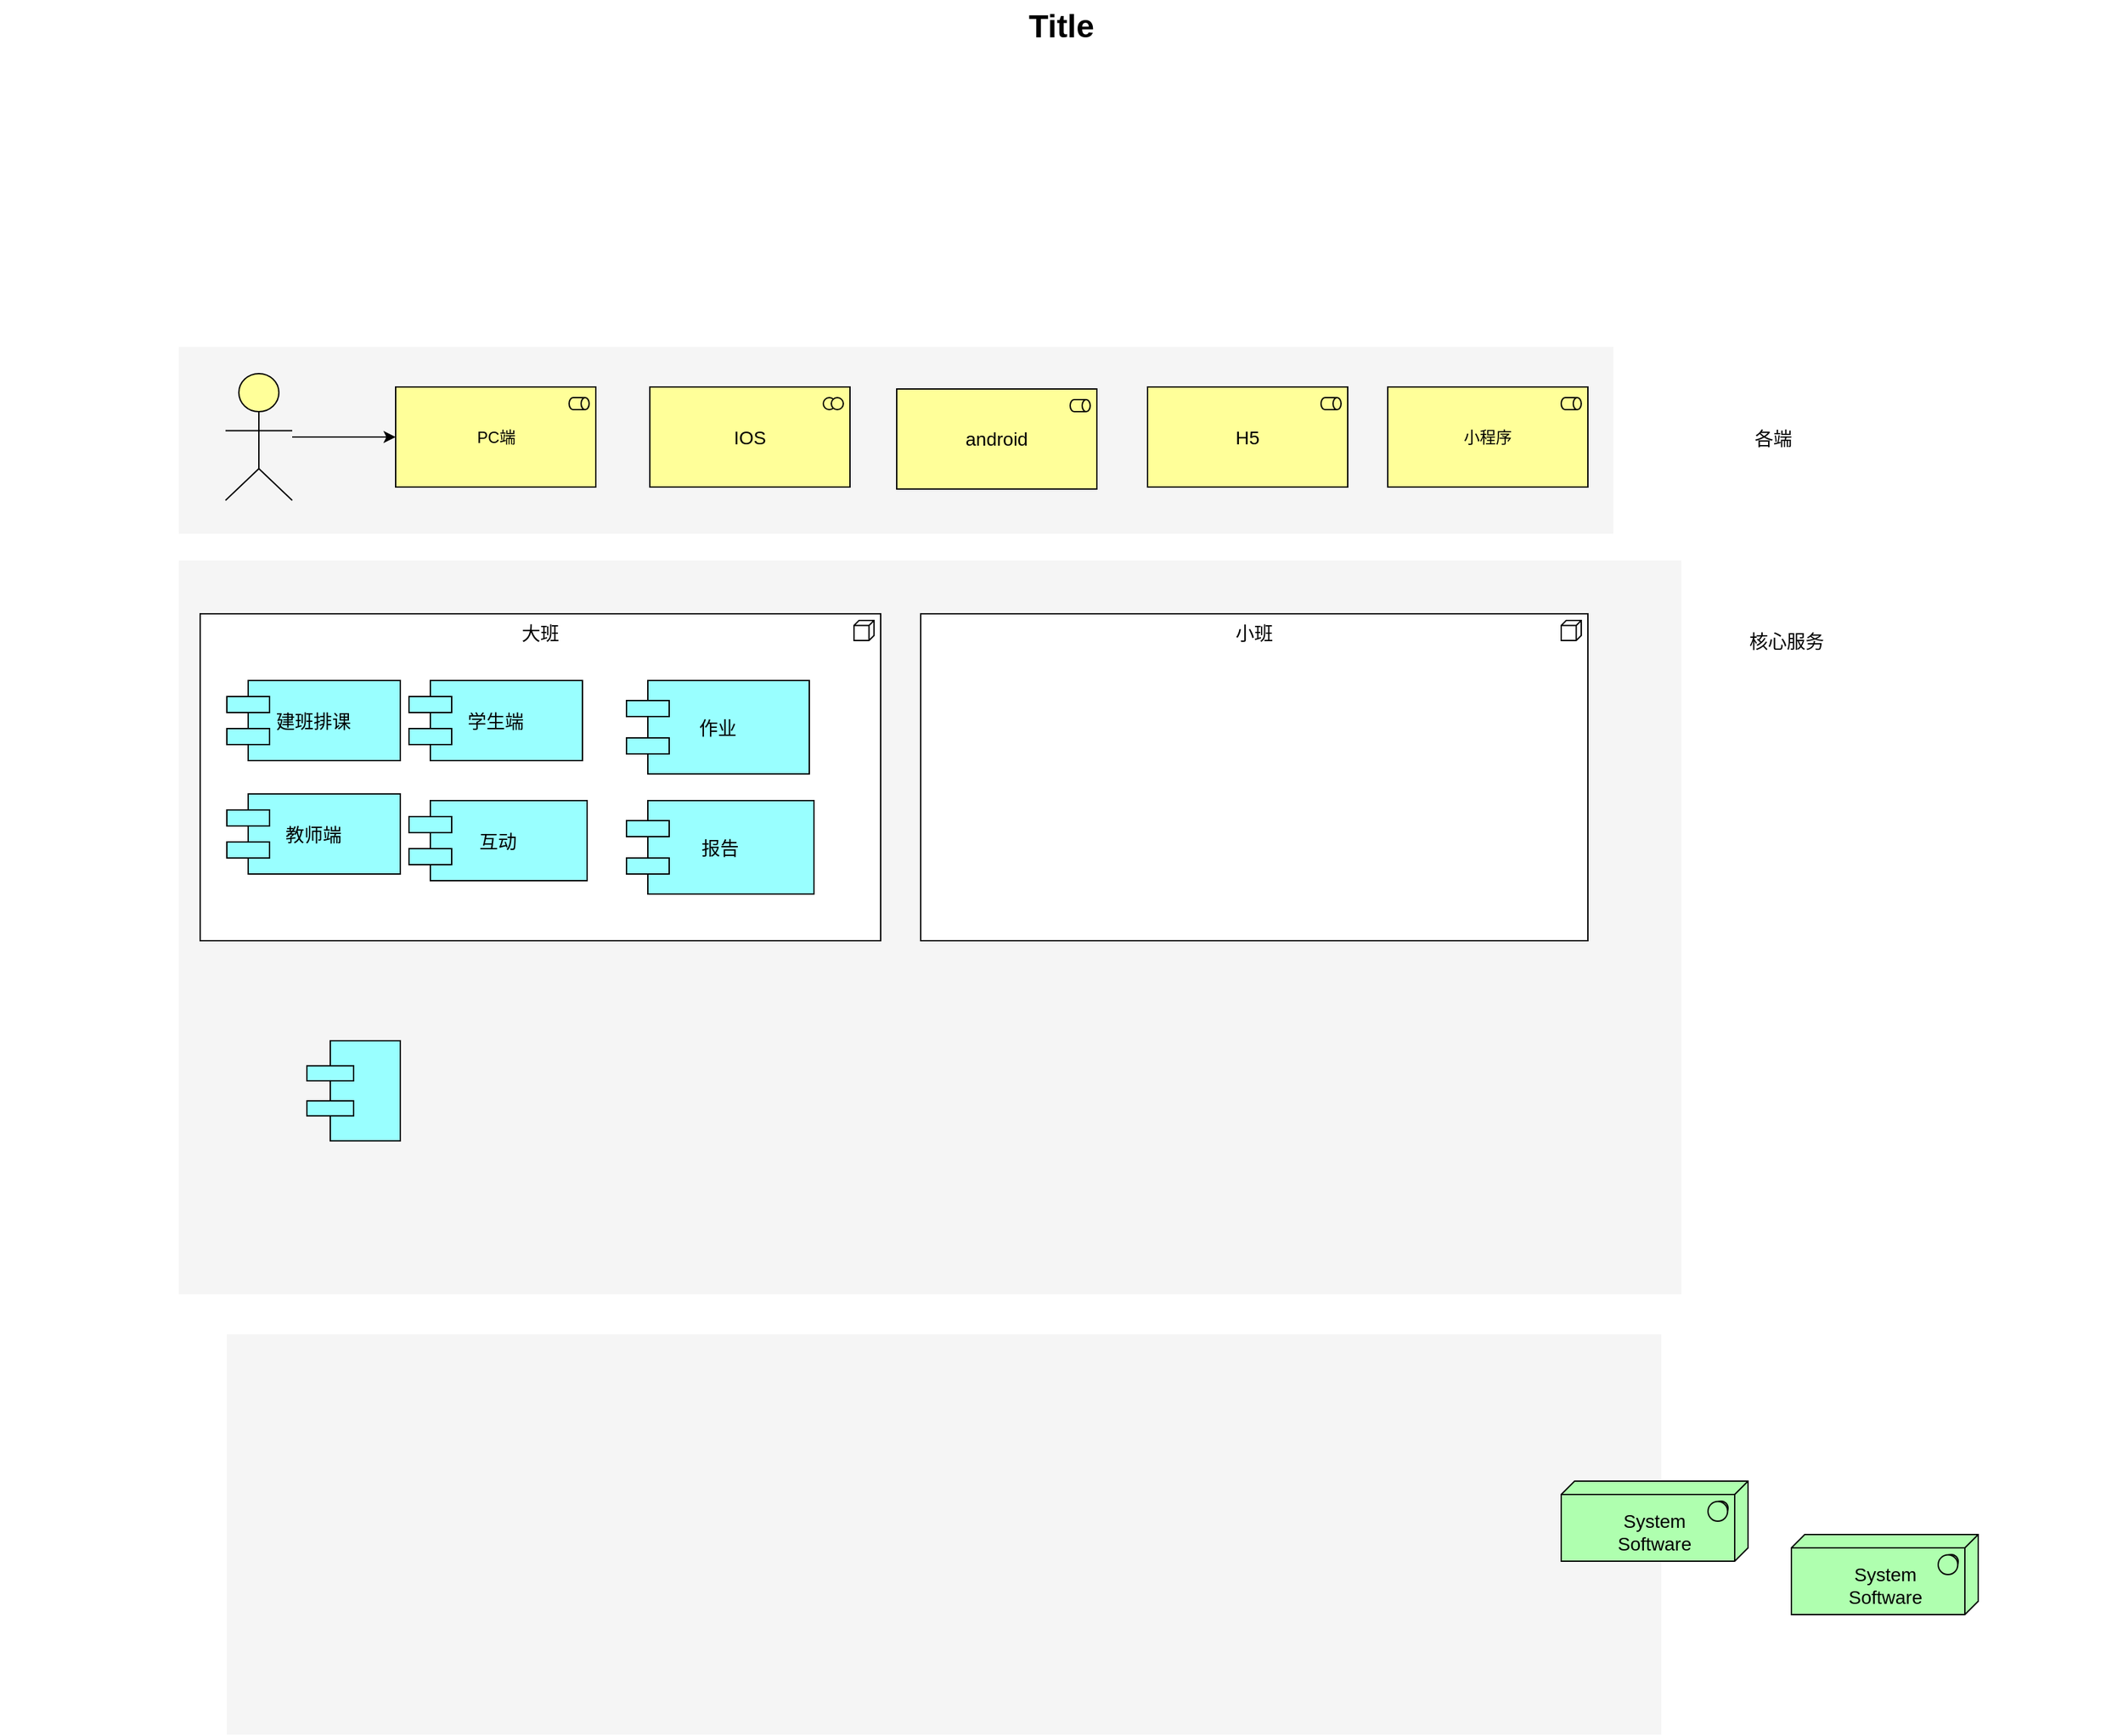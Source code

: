 <mxfile version="13.9.8" type="github">
  <diagram id="6I0OCvxSQrVGMHxT2VVA" name="Page-1">
    <mxGraphModel dx="2066" dy="1129" grid="1" gridSize="10" guides="1" tooltips="1" connect="1" arrows="1" fold="1" page="1" pageScale="1" pageWidth="850" pageHeight="1100" math="0" shadow="0">
      <root>
        <mxCell id="0" />
        <mxCell id="1" parent="0" />
        <mxCell id="dKdSaXE48SgPbhcamS2K-30" value="" style="whiteSpace=wrap;html=1;strokeColor=none;strokeWidth=1;fillColor=#f5f5f5;fontSize=14;" parent="1" vertex="1">
          <mxGeometry x="220" y="1070" width="1075" height="300" as="geometry" />
        </mxCell>
        <mxCell id="dKdSaXE48SgPbhcamS2K-31" value="" style="whiteSpace=wrap;html=1;strokeColor=none;strokeWidth=1;fillColor=#f5f5f5;fontSize=14;" parent="1" vertex="1">
          <mxGeometry x="184" y="490" width="1126" height="550" as="geometry" />
        </mxCell>
        <mxCell id="dKdSaXE48SgPbhcamS2K-32" value="" style="whiteSpace=wrap;html=1;strokeColor=none;strokeWidth=1;fillColor=#f5f5f5;fontSize=14;" parent="1" vertex="1">
          <mxGeometry x="184" y="330" width="1075" height="140" as="geometry" />
        </mxCell>
        <mxCell id="dKdSaXE48SgPbhcamS2K-33" value="大班" style="html=1;whiteSpace=wrap;shape=mxgraph.archimate3.application;appType=node;archiType=square;fontSize=14;verticalAlign=top;" parent="1" vertex="1">
          <mxGeometry x="200" y="530" width="510" height="245" as="geometry" />
        </mxCell>
        <mxCell id="dKdSaXE48SgPbhcamS2K-35" value="&lt;div&gt;&lt;br&gt;&lt;/div&gt;System&lt;div&gt;Software&lt;/div&gt;" style="html=1;whiteSpace=wrap;fillColor=#AFFFAF;shape=mxgraph.archimate3.tech;techType=sysSw;fontSize=14;" parent="1" vertex="1">
          <mxGeometry x="1220" y="1180" width="140" height="60" as="geometry" />
        </mxCell>
        <mxCell id="dKdSaXE48SgPbhcamS2K-37" value="&lt;div&gt;&lt;br&gt;&lt;/div&gt;&lt;div&gt;&lt;span&gt;System&lt;/span&gt;&lt;div&gt;Software&lt;/div&gt;&lt;/div&gt;" style="html=1;whiteSpace=wrap;fillColor=#AFFFAF;shape=mxgraph.archimate3.tech;techType=sysSw;fontSize=14;" parent="1" vertex="1">
          <mxGeometry x="1392.5" y="1220" width="140" height="60" as="geometry" />
        </mxCell>
        <mxCell id="dKdSaXE48SgPbhcamS2K-47" value="建班排课" style="shape=component;align=center;fillColor=#99ffff;gradientColor=none;fontSize=14;" parent="1" vertex="1">
          <mxGeometry x="220" y="580" width="130" height="60" as="geometry" />
        </mxCell>
        <mxCell id="dKdSaXE48SgPbhcamS2K-49" value="教师端" style="shape=component;align=center;fillColor=#99ffff;gradientColor=none;fontSize=14;" parent="1" vertex="1">
          <mxGeometry x="220" y="665" width="130" height="60" as="geometry" />
        </mxCell>
        <mxCell id="dKdSaXE48SgPbhcamS2K-51" value="学生端" style="shape=component;align=center;fillColor=#99ffff;gradientColor=none;fontSize=14;" parent="1" vertex="1">
          <mxGeometry x="356.5" y="580" width="130" height="60" as="geometry" />
        </mxCell>
        <mxCell id="dKdSaXE48SgPbhcamS2K-53" value="互动" style="shape=component;align=center;fillColor=#99ffff;gradientColor=none;fontSize=14;" parent="1" vertex="1">
          <mxGeometry x="356.5" y="670" width="133.5" height="60" as="geometry" />
        </mxCell>
        <mxCell id="dKdSaXE48SgPbhcamS2K-55" value="IOS" style="html=1;whiteSpace=wrap;fillColor=#ffff99;shape=mxgraph.archimate3.application;appType=collab;archiType=square;fontSize=14;" parent="1" vertex="1">
          <mxGeometry x="537" y="360" width="150" height="75" as="geometry" />
        </mxCell>
        <mxCell id="dKdSaXE48SgPbhcamS2K-59" value="核心服务" style="text;html=1;strokeColor=none;fillColor=none;align=center;verticalAlign=middle;whiteSpace=wrap;fontSize=14;" parent="1" vertex="1">
          <mxGeometry x="1269" y="541" width="240" height="20" as="geometry" />
        </mxCell>
        <mxCell id="dKdSaXE48SgPbhcamS2K-60" value="各端" style="text;html=1;strokeColor=none;fillColor=none;align=center;verticalAlign=middle;whiteSpace=wrap;fontSize=14;" parent="1" vertex="1">
          <mxGeometry x="1259" y="389" width="240" height="20" as="geometry" />
        </mxCell>
        <mxCell id="f4PFBQhh6zEkoTRDLZ8k-13" style="edgeStyle=orthogonalEdgeStyle;rounded=0;orthogonalLoop=1;jettySize=auto;html=1;entryX=0;entryY=0.5;entryDx=0;entryDy=0;entryPerimeter=0;" edge="1" parent="1" source="dKdSaXE48SgPbhcamS2K-62" target="f4PFBQhh6zEkoTRDLZ8k-9">
          <mxGeometry relative="1" as="geometry" />
        </mxCell>
        <mxCell id="dKdSaXE48SgPbhcamS2K-62" value="" style="html=1;whiteSpace=wrap;fillColor=#ffff99;shape=mxgraph.archimate3.actor;fontSize=14;" parent="1" vertex="1">
          <mxGeometry x="219" y="350" width="50" height="95" as="geometry" />
        </mxCell>
        <mxCell id="dKdSaXE48SgPbhcamS2K-63" value="Title" style="text;strokeColor=none;fillColor=none;html=1;fontSize=24;fontStyle=1;verticalAlign=middle;align=center;" parent="1" vertex="1">
          <mxGeometry x="50" y="70" width="1590" height="40" as="geometry" />
        </mxCell>
        <mxCell id="f4PFBQhh6zEkoTRDLZ8k-9" value="PC端" style="html=1;outlineConnect=0;whiteSpace=wrap;fillColor=#ffff99;shape=mxgraph.archimate3.application;appType=role;archiType=square;" vertex="1" parent="1">
          <mxGeometry x="346.5" y="360" width="150" height="75" as="geometry" />
        </mxCell>
        <mxCell id="f4PFBQhh6zEkoTRDLZ8k-10" value="&lt;span style=&quot;font-size: 14px&quot;&gt;H5&lt;/span&gt;" style="html=1;outlineConnect=0;whiteSpace=wrap;fillColor=#ffff99;shape=mxgraph.archimate3.application;appType=role;archiType=square;" vertex="1" parent="1">
          <mxGeometry x="910" y="360" width="150" height="75" as="geometry" />
        </mxCell>
        <mxCell id="f4PFBQhh6zEkoTRDLZ8k-11" value="&lt;span style=&quot;font-size: 14px&quot;&gt;android&lt;/span&gt;" style="html=1;outlineConnect=0;whiteSpace=wrap;fillColor=#ffff99;shape=mxgraph.archimate3.application;appType=role;archiType=square;" vertex="1" parent="1">
          <mxGeometry x="722" y="361.5" width="150" height="75" as="geometry" />
        </mxCell>
        <mxCell id="f4PFBQhh6zEkoTRDLZ8k-12" value="小程序" style="html=1;outlineConnect=0;whiteSpace=wrap;fillColor=#ffff99;shape=mxgraph.archimate3.application;appType=role;archiType=square;" vertex="1" parent="1">
          <mxGeometry x="1090" y="360" width="150" height="75" as="geometry" />
        </mxCell>
        <mxCell id="f4PFBQhh6zEkoTRDLZ8k-14" value="小班" style="html=1;whiteSpace=wrap;shape=mxgraph.archimate3.application;appType=node;archiType=square;fontSize=14;verticalAlign=top;" vertex="1" parent="1">
          <mxGeometry x="740" y="530" width="500" height="245" as="geometry" />
        </mxCell>
        <mxCell id="f4PFBQhh6zEkoTRDLZ8k-15" value="作业" style="shape=component;align=center;fillColor=#99ffff;gradientColor=none;fontSize=14;" vertex="1" parent="1">
          <mxGeometry x="519.5" y="580" width="137" height="70" as="geometry" />
        </mxCell>
        <mxCell id="f4PFBQhh6zEkoTRDLZ8k-16" value="报告" style="shape=component;align=center;fillColor=#99ffff;gradientColor=none;fontSize=14;" vertex="1" parent="1">
          <mxGeometry x="519.5" y="670" width="140.5" height="70" as="geometry" />
        </mxCell>
        <mxCell id="f4PFBQhh6zEkoTRDLZ8k-18" value="" style="html=1;outlineConnect=0;whiteSpace=wrap;fillColor=#99ffff;shape=mxgraph.archimate3.component;" vertex="1" parent="1">
          <mxGeometry x="280" y="850" width="70" height="75" as="geometry" />
        </mxCell>
      </root>
    </mxGraphModel>
  </diagram>
</mxfile>
